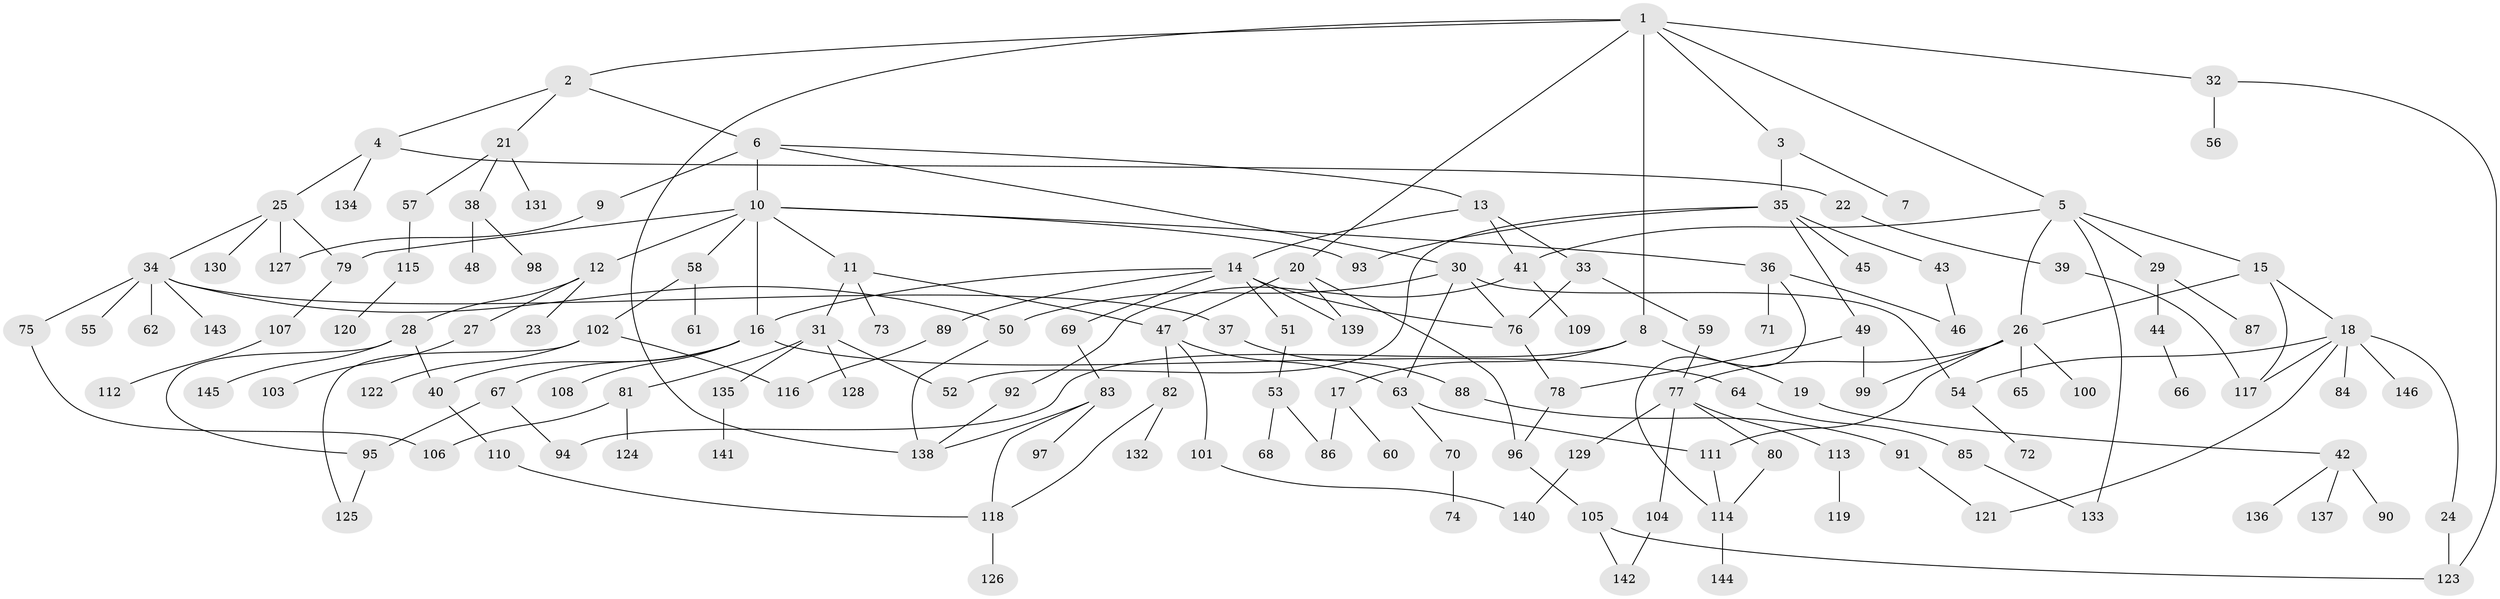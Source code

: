 // Generated by graph-tools (version 1.1) at 2025/34/03/09/25 02:34:27]
// undirected, 146 vertices, 187 edges
graph export_dot {
graph [start="1"]
  node [color=gray90,style=filled];
  1;
  2;
  3;
  4;
  5;
  6;
  7;
  8;
  9;
  10;
  11;
  12;
  13;
  14;
  15;
  16;
  17;
  18;
  19;
  20;
  21;
  22;
  23;
  24;
  25;
  26;
  27;
  28;
  29;
  30;
  31;
  32;
  33;
  34;
  35;
  36;
  37;
  38;
  39;
  40;
  41;
  42;
  43;
  44;
  45;
  46;
  47;
  48;
  49;
  50;
  51;
  52;
  53;
  54;
  55;
  56;
  57;
  58;
  59;
  60;
  61;
  62;
  63;
  64;
  65;
  66;
  67;
  68;
  69;
  70;
  71;
  72;
  73;
  74;
  75;
  76;
  77;
  78;
  79;
  80;
  81;
  82;
  83;
  84;
  85;
  86;
  87;
  88;
  89;
  90;
  91;
  92;
  93;
  94;
  95;
  96;
  97;
  98;
  99;
  100;
  101;
  102;
  103;
  104;
  105;
  106;
  107;
  108;
  109;
  110;
  111;
  112;
  113;
  114;
  115;
  116;
  117;
  118;
  119;
  120;
  121;
  122;
  123;
  124;
  125;
  126;
  127;
  128;
  129;
  130;
  131;
  132;
  133;
  134;
  135;
  136;
  137;
  138;
  139;
  140;
  141;
  142;
  143;
  144;
  145;
  146;
  1 -- 2;
  1 -- 3;
  1 -- 5;
  1 -- 8;
  1 -- 20;
  1 -- 32;
  1 -- 138;
  2 -- 4;
  2 -- 6;
  2 -- 21;
  3 -- 7;
  3 -- 35;
  4 -- 22;
  4 -- 25;
  4 -- 134;
  5 -- 15;
  5 -- 29;
  5 -- 41;
  5 -- 133;
  5 -- 26;
  6 -- 9;
  6 -- 10;
  6 -- 13;
  6 -- 30;
  8 -- 17;
  8 -- 19;
  8 -- 94;
  9 -- 127;
  10 -- 11;
  10 -- 12;
  10 -- 16;
  10 -- 36;
  10 -- 58;
  10 -- 93;
  10 -- 79;
  11 -- 31;
  11 -- 73;
  11 -- 47;
  12 -- 23;
  12 -- 27;
  12 -- 28;
  13 -- 14;
  13 -- 33;
  13 -- 41;
  14 -- 51;
  14 -- 69;
  14 -- 89;
  14 -- 16;
  14 -- 76;
  14 -- 139;
  15 -- 18;
  15 -- 26;
  15 -- 117;
  16 -- 64;
  16 -- 67;
  16 -- 108;
  16 -- 40;
  17 -- 60;
  17 -- 86;
  18 -- 24;
  18 -- 54;
  18 -- 84;
  18 -- 117;
  18 -- 121;
  18 -- 146;
  19 -- 42;
  20 -- 47;
  20 -- 139;
  20 -- 96;
  21 -- 38;
  21 -- 57;
  21 -- 131;
  22 -- 39;
  24 -- 123;
  25 -- 34;
  25 -- 79;
  25 -- 130;
  25 -- 127;
  26 -- 65;
  26 -- 77;
  26 -- 100;
  26 -- 111;
  26 -- 99;
  27 -- 103;
  28 -- 40;
  28 -- 95;
  28 -- 145;
  29 -- 44;
  29 -- 87;
  30 -- 50;
  30 -- 76;
  30 -- 54;
  30 -- 63;
  31 -- 81;
  31 -- 128;
  31 -- 135;
  31 -- 52;
  32 -- 56;
  32 -- 123;
  33 -- 59;
  33 -- 76;
  34 -- 37;
  34 -- 55;
  34 -- 62;
  34 -- 75;
  34 -- 143;
  34 -- 50;
  35 -- 43;
  35 -- 45;
  35 -- 49;
  35 -- 52;
  35 -- 93;
  36 -- 46;
  36 -- 71;
  36 -- 114;
  37 -- 88;
  38 -- 48;
  38 -- 98;
  39 -- 117;
  40 -- 110;
  41 -- 92;
  41 -- 109;
  42 -- 90;
  42 -- 136;
  42 -- 137;
  43 -- 46;
  44 -- 66;
  47 -- 63;
  47 -- 82;
  47 -- 101;
  49 -- 78;
  49 -- 99;
  50 -- 138;
  51 -- 53;
  53 -- 68;
  53 -- 86;
  54 -- 72;
  57 -- 115;
  58 -- 61;
  58 -- 102;
  59 -- 77;
  63 -- 70;
  63 -- 111;
  64 -- 85;
  67 -- 95;
  67 -- 94;
  69 -- 83;
  70 -- 74;
  75 -- 106;
  76 -- 78;
  77 -- 80;
  77 -- 104;
  77 -- 113;
  77 -- 129;
  78 -- 96;
  79 -- 107;
  80 -- 114;
  81 -- 106;
  81 -- 124;
  82 -- 132;
  82 -- 118;
  83 -- 97;
  83 -- 138;
  83 -- 118;
  85 -- 133;
  88 -- 91;
  89 -- 116;
  91 -- 121;
  92 -- 138;
  95 -- 125;
  96 -- 105;
  101 -- 140;
  102 -- 116;
  102 -- 122;
  102 -- 125;
  104 -- 142;
  105 -- 123;
  105 -- 142;
  107 -- 112;
  110 -- 118;
  111 -- 114;
  113 -- 119;
  114 -- 144;
  115 -- 120;
  118 -- 126;
  129 -- 140;
  135 -- 141;
}
